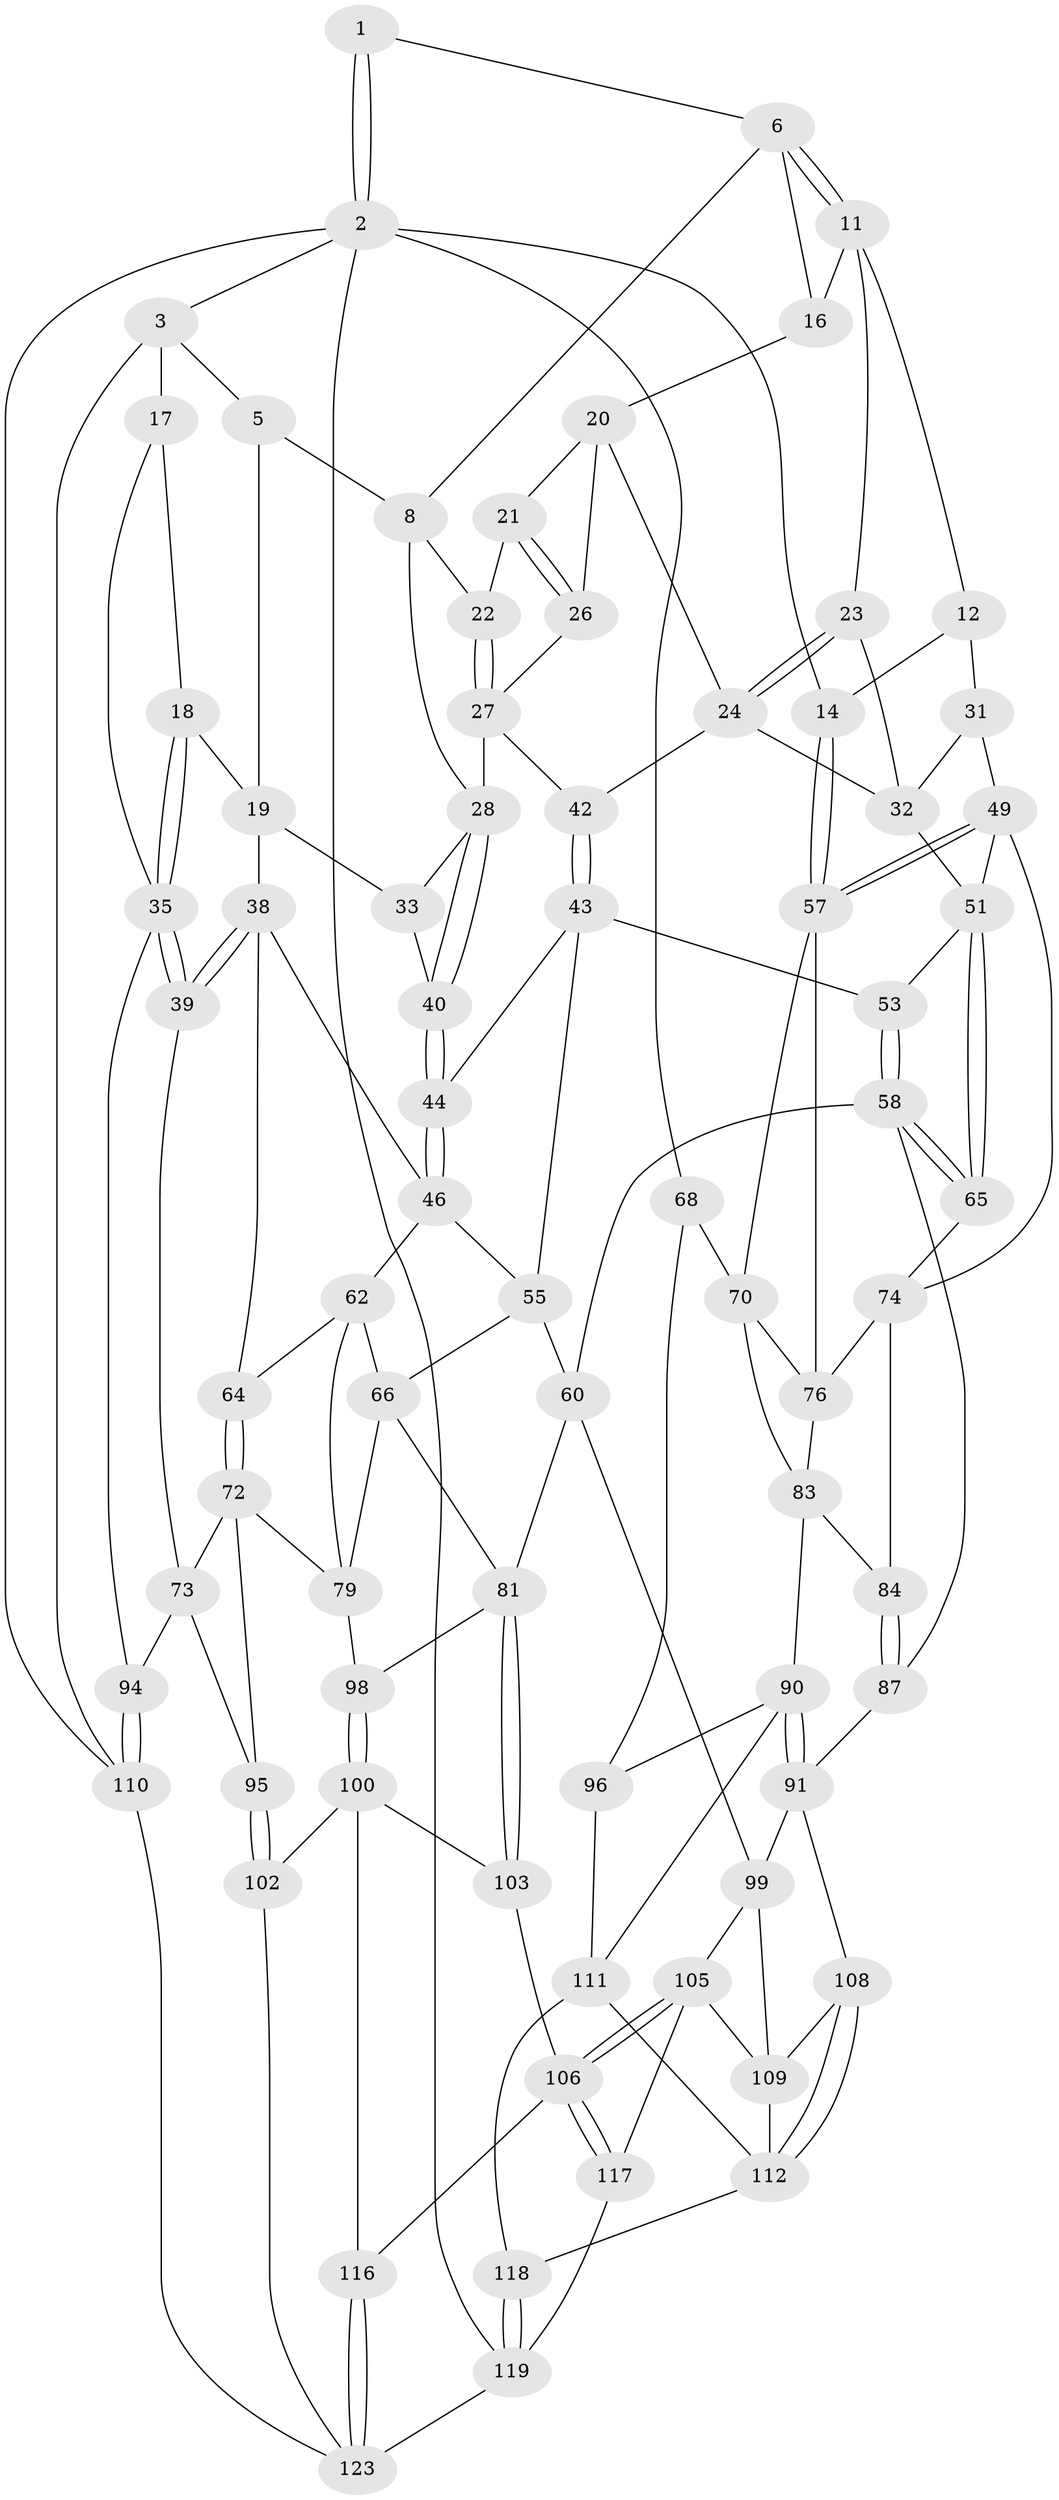 // Generated by graph-tools (version 1.1) at 2025/52/02/27/25 19:52:43]
// undirected, 76 vertices, 165 edges
graph export_dot {
graph [start="1"]
  node [color=gray90,style=filled];
  1 [pos="+0.49151283142588426+0"];
  2 [pos="+1+0",super="+67"];
  3 [pos="+0+0",super="+4"];
  5 [pos="+0.22975586705160014+0",super="+10"];
  6 [pos="+0.507465833290511+0",super="+7"];
  8 [pos="+0.41272039694612944+0.15432446815924775",super="+9"];
  11 [pos="+0.6545886163006547+0.1604602075084204",super="+15"];
  12 [pos="+0.6752640656959681+0.15587568510312555",super="+13"];
  14 [pos="+1+0"];
  16 [pos="+0.5242376968213075+0.18200688067102375"];
  17 [pos="+0.09982835013392131+0.1634089913715334",super="+37"];
  18 [pos="+0.12037069854570329+0.16631093014916412"];
  19 [pos="+0.13023605578588165+0.1630058244959968",super="+34"];
  20 [pos="+0.5239630630868262+0.1824098992620443",super="+25"];
  21 [pos="+0.49629369926523714+0.19691226138032025"];
  22 [pos="+0.46800609087274847+0.2010975715763362"];
  23 [pos="+0.6318362794302794+0.2098156553740136"];
  24 [pos="+0.5945316942955101+0.2807686398598635",super="+41"];
  26 [pos="+0.5044439104511486+0.27190460472785444"];
  27 [pos="+0.4420122630479135+0.26303051213435874",super="+30"];
  28 [pos="+0.4282240220733458+0.26156376254756464",super="+29"];
  31 [pos="+0.7362045113188223+0.28025867228188023",super="+48"];
  32 [pos="+0.701206510841908+0.28157327824686124",super="+45"];
  33 [pos="+0.3097244716020649+0.22955736493149587"];
  35 [pos="+0+0.4367597539176416",super="+36"];
  38 [pos="+0.22664718025800273+0.36665413020657817",super="+47"];
  39 [pos="+0.15502414976187687+0.43640293332209584"];
  40 [pos="+0.38692757158083224+0.29984973563507183"];
  42 [pos="+0.4752914754797259+0.33139190278349895"];
  43 [pos="+0.47502985495589745+0.332570768668168",super="+54"];
  44 [pos="+0.3801619653247056+0.3434600281353677"];
  46 [pos="+0.33255988978623546+0.3895814762451864",super="+56"];
  49 [pos="+0.816426253366862+0.36112805058430797",super="+50"];
  51 [pos="+0.7138573515118407+0.4158542664452839",super="+52"];
  53 [pos="+0.5462404589929059+0.41101660881042873"];
  55 [pos="+0.483887402047055+0.41061894069064153",super="+61"];
  57 [pos="+1+0.5423389438734917",super="+71"];
  58 [pos="+0.58887866018053+0.525130961106409",super="+59"];
  60 [pos="+0.5284343712168382+0.5826710634113086",super="+80"];
  62 [pos="+0.38430746276728345+0.49744303931103967",super="+63"];
  64 [pos="+0.3246529500977042+0.5428481363202101"];
  65 [pos="+0.684016961537176+0.47297039447639766"];
  66 [pos="+0.40108456476975907+0.5021749707859053",super="+78"];
  68 [pos="+1+1",super="+69"];
  70 [pos="+1+0.6072119658944373",super="+85"];
  72 [pos="+0.2542862352249453+0.5421812879624283",super="+89"];
  73 [pos="+0.19322172041632288+0.5070935030336534",super="+93"];
  74 [pos="+0.8147738351409717+0.4363703289328702",super="+75"];
  76 [pos="+0.9087576934376568+0.5176205943642613",super="+77"];
  79 [pos="+0.3622730492459427+0.5943692465974232",super="+88"];
  81 [pos="+0.47417579624157985+0.6307105750760833",super="+82"];
  83 [pos="+0.7973498018055094+0.5546497323985894",super="+86"];
  84 [pos="+0.7291430647303307+0.5495992777555664"];
  87 [pos="+0.6847478228568862+0.624242896435389"];
  90 [pos="+0.8004132799872931+0.7089770080764345",super="+97"];
  91 [pos="+0.7154379428092642+0.6861819328955516",super="+92"];
  94 [pos="+0+0.6479336965887477"];
  95 [pos="+0.18942932173229027+0.7840409808444769"];
  96 [pos="+0.9189602392306816+0.7403831086463558",super="+122"];
  98 [pos="+0.35921883769849045+0.6757006209816978"];
  99 [pos="+0.5638631707303265+0.6666667330341265",super="+104"];
  100 [pos="+0.3686685056438012+0.695859892303221",super="+101"];
  102 [pos="+0.22649519663304407+0.8574049370178057"];
  103 [pos="+0.4519879165388279+0.734473528154842"];
  105 [pos="+0.49864543373507975+0.7755509894871477",super="+114"];
  106 [pos="+0.4703919002758506+0.7826193820064987",super="+107"];
  108 [pos="+0.6489458707650047+0.741171378174755"];
  109 [pos="+0.6426239218521057+0.7445790493544021",super="+113"];
  110 [pos="+0+1"];
  111 [pos="+0.8300048751359937+0.7442927898537238",super="+121"];
  112 [pos="+0.7094610467615341+0.8212588083241974",super="+115"];
  116 [pos="+0.43122906198365896+0.8049657248563697"];
  117 [pos="+0.5560600412855009+0.8760679003275367"];
  118 [pos="+0.6907295959537031+1"];
  119 [pos="+0.6146408042477254+1",super="+120"];
  123 [pos="+0.5389312126906756+1",super="+124"];
  1 -- 2;
  1 -- 2;
  1 -- 6;
  2 -- 3;
  2 -- 14;
  2 -- 68;
  2 -- 110;
  2 -- 119;
  3 -- 110;
  3 -- 17 [weight=2];
  3 -- 5;
  5 -- 8;
  5 -- 19;
  6 -- 11;
  6 -- 11;
  6 -- 8;
  6 -- 16;
  8 -- 22;
  8 -- 28;
  11 -- 12;
  11 -- 16;
  11 -- 23;
  12 -- 31 [weight=2];
  12 -- 14;
  14 -- 57;
  14 -- 57;
  16 -- 20;
  17 -- 18;
  17 -- 35;
  18 -- 19;
  18 -- 35;
  18 -- 35;
  19 -- 33;
  19 -- 38;
  20 -- 21;
  20 -- 24;
  20 -- 26;
  21 -- 22;
  21 -- 26;
  21 -- 26;
  22 -- 27;
  22 -- 27;
  23 -- 24;
  23 -- 24;
  23 -- 32;
  24 -- 32;
  24 -- 42;
  26 -- 27;
  27 -- 28;
  27 -- 42;
  28 -- 40;
  28 -- 40;
  28 -- 33;
  31 -- 32;
  31 -- 49;
  32 -- 51;
  33 -- 40;
  35 -- 39;
  35 -- 39;
  35 -- 94;
  38 -- 39;
  38 -- 39;
  38 -- 46;
  38 -- 64;
  39 -- 73;
  40 -- 44;
  40 -- 44;
  42 -- 43;
  42 -- 43;
  43 -- 44;
  43 -- 53;
  43 -- 55;
  44 -- 46;
  44 -- 46;
  46 -- 62;
  46 -- 55;
  49 -- 57;
  49 -- 57;
  49 -- 74;
  49 -- 51;
  51 -- 65;
  51 -- 65;
  51 -- 53;
  53 -- 58;
  53 -- 58;
  55 -- 66;
  55 -- 60;
  57 -- 76;
  57 -- 70;
  58 -- 65;
  58 -- 65;
  58 -- 60;
  58 -- 87;
  60 -- 81;
  60 -- 99;
  62 -- 66;
  62 -- 64;
  62 -- 79;
  64 -- 72;
  64 -- 72;
  65 -- 74;
  66 -- 81;
  66 -- 79;
  68 -- 96 [weight=2];
  68 -- 70;
  70 -- 76;
  70 -- 83;
  72 -- 73;
  72 -- 95;
  72 -- 79;
  73 -- 94;
  73 -- 95;
  74 -- 84;
  74 -- 76;
  76 -- 83;
  79 -- 98;
  81 -- 103;
  81 -- 103;
  81 -- 98;
  83 -- 84;
  83 -- 90;
  84 -- 87;
  84 -- 87;
  87 -- 91;
  90 -- 91;
  90 -- 91;
  90 -- 96;
  90 -- 111;
  91 -- 108;
  91 -- 99;
  94 -- 110;
  94 -- 110;
  95 -- 102;
  95 -- 102;
  96 -- 111;
  98 -- 100;
  98 -- 100;
  99 -- 105;
  99 -- 109;
  100 -- 103;
  100 -- 116;
  100 -- 102;
  102 -- 123;
  103 -- 106;
  105 -- 106;
  105 -- 106;
  105 -- 117;
  105 -- 109;
  106 -- 117;
  106 -- 117;
  106 -- 116;
  108 -- 109;
  108 -- 112;
  108 -- 112;
  109 -- 112;
  110 -- 123;
  111 -- 112;
  111 -- 118;
  112 -- 118;
  116 -- 123;
  116 -- 123;
  117 -- 119;
  118 -- 119;
  118 -- 119;
  119 -- 123;
}
